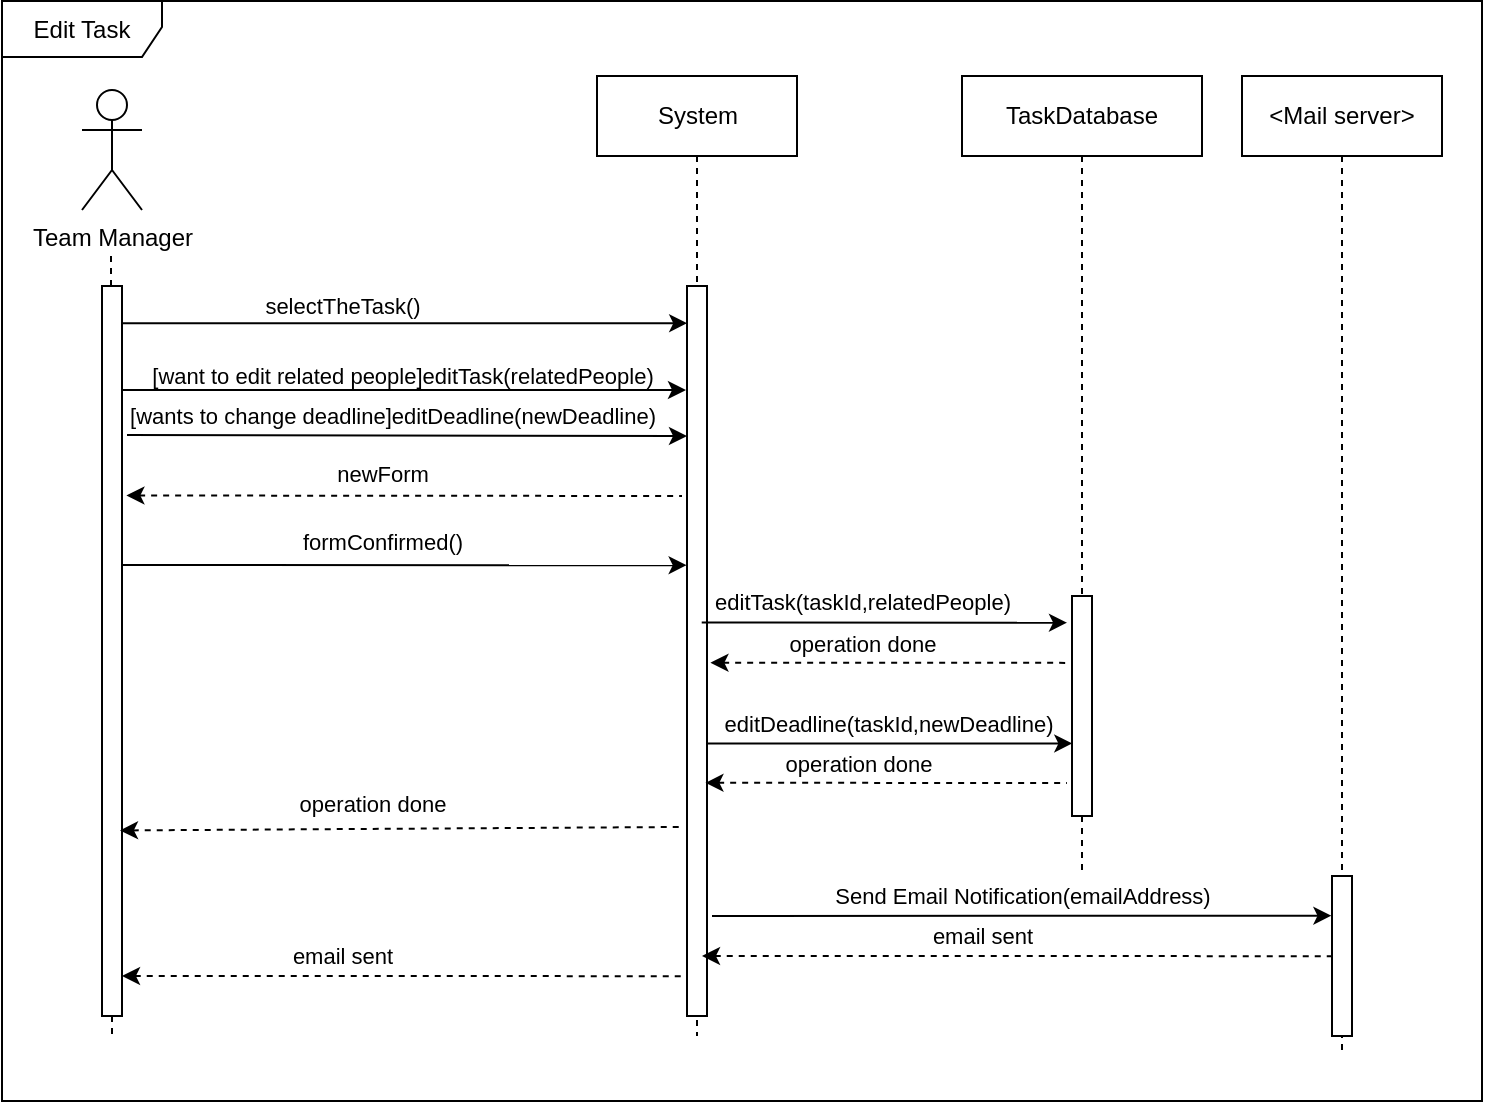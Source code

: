 <mxfile version="14.7.2" type="device"><diagram id="hOtEsPXKkS3rZfFhoWV-" name="Page-1"><mxGraphModel dx="868" dy="482" grid="1" gridSize="10" guides="1" tooltips="1" connect="1" arrows="1" fold="1" page="1" pageScale="1" pageWidth="10000" pageHeight="10000" math="0" shadow="0"><root><mxCell id="0"/><mxCell id="1" parent="0"/><mxCell id="SSkQyalxzoZR_PK448cH-1" value="Edit Task" style="shape=umlFrame;whiteSpace=wrap;html=1;width=80;height=28;" parent="1" vertex="1"><mxGeometry x="1200" y="32.5" width="740" height="550" as="geometry"/></mxCell><mxCell id="T5kXoanb5OJeZyJwyMOI-4" value="Team Manager" style="shape=umlActor;verticalLabelPosition=bottom;verticalAlign=top;html=1;" parent="1" vertex="1"><mxGeometry x="1240" y="77" width="30" height="60" as="geometry"/></mxCell><mxCell id="T5kXoanb5OJeZyJwyMOI-6" value="TaskDatabase" style="shape=umlLifeline;perimeter=lifelinePerimeter;whiteSpace=wrap;html=1;container=1;collapsible=0;recursiveResize=0;outlineConnect=0;" parent="1" vertex="1"><mxGeometry x="1680" y="70" width="120" height="400" as="geometry"/></mxCell><mxCell id="T5kXoanb5OJeZyJwyMOI-9" value="" style="endArrow=none;dashed=1;endFill=0;endSize=12;html=1;startArrow=none;" parent="1" source="T5kXoanb5OJeZyJwyMOI-12" edge="1"><mxGeometry width="160" relative="1" as="geometry"><mxPoint x="1254.5" y="160" as="sourcePoint"/><mxPoint x="1255" y="550" as="targetPoint"/></mxGeometry></mxCell><mxCell id="T5kXoanb5OJeZyJwyMOI-16" value="System" style="shape=umlLifeline;perimeter=lifelinePerimeter;whiteSpace=wrap;html=1;container=1;collapsible=0;recursiveResize=0;outlineConnect=0;" parent="1" vertex="1"><mxGeometry x="1497.5" y="70" width="100" height="480" as="geometry"/></mxCell><mxCell id="T5kXoanb5OJeZyJwyMOI-38" value="&amp;lt;Mail server&amp;gt;" style="shape=umlLifeline;perimeter=lifelinePerimeter;whiteSpace=wrap;html=1;container=1;collapsible=0;recursiveResize=0;outlineConnect=0;" parent="1" vertex="1"><mxGeometry x="1820" y="70" width="100" height="490" as="geometry"/></mxCell><mxCell id="6qZ4vqW3DaToYnZCA4BS-23" value="" style="rounded=0;whiteSpace=wrap;html=1;" parent="1" vertex="1"><mxGeometry x="1865" y="470" width="10" height="80" as="geometry"/></mxCell><mxCell id="T5kXoanb5OJeZyJwyMOI-12" value="" style="html=1;points=[];perimeter=orthogonalPerimeter;" parent="1" vertex="1"><mxGeometry x="1250" y="175" width="10" height="365" as="geometry"/></mxCell><mxCell id="SSkQyalxzoZR_PK448cH-2" value="" style="endArrow=none;dashed=1;endFill=0;endSize=12;html=1;" parent="1" target="T5kXoanb5OJeZyJwyMOI-12" edge="1"><mxGeometry width="160" relative="1" as="geometry"><mxPoint x="1254.5" y="160" as="sourcePoint"/><mxPoint x="1254.5" y="510" as="targetPoint"/></mxGeometry></mxCell><mxCell id="KZtcViGotl930r-VdgCY-1" value="" style="endArrow=classic;html=1;fontSize=11;entryX=0.011;entryY=0.051;entryDx=0;entryDy=0;entryPerimeter=0;" edge="1" parent="1" source="T5kXoanb5OJeZyJwyMOI-12" target="6qZ4vqW3DaToYnZCA4BS-6"><mxGeometry width="50" height="50" relative="1" as="geometry"><mxPoint x="1400" y="190" as="sourcePoint"/><mxPoint x="1450" y="140" as="targetPoint"/></mxGeometry></mxCell><mxCell id="KZtcViGotl930r-VdgCY-2" value="selectTheTask()" style="text;html=1;align=center;verticalAlign=middle;resizable=0;points=[];autosize=1;strokeColor=none;fontSize=11;" vertex="1" parent="1"><mxGeometry x="1325" y="175" width="90" height="20" as="geometry"/></mxCell><mxCell id="KZtcViGotl930r-VdgCY-10" value="" style="endArrow=classic;html=1;fontSize=11;" edge="1" parent="1"><mxGeometry width="50" height="50" relative="1" as="geometry"><mxPoint x="1260" y="227" as="sourcePoint"/><mxPoint x="1542" y="227" as="targetPoint"/></mxGeometry></mxCell><mxCell id="6qZ4vqW3DaToYnZCA4BS-6" value="" style="rounded=0;whiteSpace=wrap;html=1;" parent="1" vertex="1"><mxGeometry x="1542.5" y="175" width="10" height="365" as="geometry"/></mxCell><mxCell id="KZtcViGotl930r-VdgCY-12" value="[want to edit related people]editTask(relatedPeople)" style="text;html=1;align=center;verticalAlign=middle;resizable=0;points=[];autosize=1;strokeColor=none;fontSize=11;" vertex="1" parent="1"><mxGeometry x="1265" y="210" width="270" height="20" as="geometry"/></mxCell><mxCell id="KZtcViGotl930r-VdgCY-13" value="[wants to change deadline]editDeadline(newDeadline)" style="text;html=1;align=center;verticalAlign=middle;resizable=0;points=[];autosize=1;strokeColor=none;fontSize=11;" vertex="1" parent="1"><mxGeometry x="1255" y="230" width="280" height="20" as="geometry"/></mxCell><mxCell id="KZtcViGotl930r-VdgCY-14" value="" style="endArrow=classic;html=1;fontSize=11;" edge="1" parent="1"><mxGeometry width="50" height="50" relative="1" as="geometry"><mxPoint x="1262.5" y="249.5" as="sourcePoint"/><mxPoint x="1542.5" y="250" as="targetPoint"/></mxGeometry></mxCell><mxCell id="KZtcViGotl930r-VdgCY-16" value="" style="endArrow=classic;html=1;fontSize=11;entryX=0.014;entryY=0.315;entryDx=0;entryDy=0;exitX=1;exitY=0.25;exitDx=0;exitDy=0;entryPerimeter=0;" edge="1" parent="1"><mxGeometry width="50" height="50" relative="1" as="geometry"><mxPoint x="1549.86" y="343.27" as="sourcePoint"/><mxPoint x="1732.5" y="343.32" as="targetPoint"/></mxGeometry></mxCell><mxCell id="KZtcViGotl930r-VdgCY-17" value="editTask(taskId,relatedPeople)" style="text;html=1;align=center;verticalAlign=middle;resizable=0;points=[];autosize=1;strokeColor=none;fontSize=11;" vertex="1" parent="1"><mxGeometry x="1549.86" y="323.27" width="160" height="20" as="geometry"/></mxCell><mxCell id="KZtcViGotl930r-VdgCY-18" value="" style="endArrow=none;dashed=1;html=1;fontSize=11;entryX=-0.021;entryY=0.424;entryDx=0;entryDy=0;entryPerimeter=0;exitX=1.15;exitY=0.348;exitDx=0;exitDy=0;exitPerimeter=0;startArrow=classic;startFill=1;" edge="1" parent="1"><mxGeometry width="50" height="50" relative="1" as="geometry"><mxPoint x="1554.21" y="363.36" as="sourcePoint"/><mxPoint x="1735" y="363.44" as="targetPoint"/></mxGeometry></mxCell><mxCell id="KZtcViGotl930r-VdgCY-19" value="operation done" style="text;html=1;align=center;verticalAlign=middle;resizable=0;points=[];autosize=1;strokeColor=none;fontSize=11;" vertex="1" parent="1"><mxGeometry x="1585.21" y="343.96" width="90" height="20" as="geometry"/></mxCell><mxCell id="KZtcViGotl930r-VdgCY-20" value="" style="endArrow=classic;html=1;fontSize=11;entryX=0.016;entryY=0.666;entryDx=0;entryDy=0;exitX=1;exitY=0.25;exitDx=0;exitDy=0;entryPerimeter=0;" edge="1" parent="1"><mxGeometry width="50" height="50" relative="1" as="geometry"><mxPoint x="1552.5" y="403.72" as="sourcePoint"/><mxPoint x="1735.16" y="403.74" as="targetPoint"/></mxGeometry></mxCell><mxCell id="KZtcViGotl930r-VdgCY-21" value="editDeadline(taskId,newDeadline)" style="text;html=1;align=center;verticalAlign=middle;resizable=0;points=[];autosize=1;strokeColor=none;fontSize=11;" vertex="1" parent="1"><mxGeometry x="1552.5" y="383.92" width="180" height="20" as="geometry"/></mxCell><mxCell id="T5kXoanb5OJeZyJwyMOI-24" value="" style="rounded=0;whiteSpace=wrap;html=1;" parent="1" vertex="1"><mxGeometry x="1735" y="330" width="10" height="110" as="geometry"/></mxCell><mxCell id="KZtcViGotl930r-VdgCY-22" value="" style="endArrow=none;dashed=1;html=1;fontSize=11;entryX=-0.021;entryY=0.424;entryDx=0;entryDy=0;entryPerimeter=0;exitX=1.15;exitY=0.348;exitDx=0;exitDy=0;exitPerimeter=0;startArrow=classic;startFill=1;" edge="1" parent="1"><mxGeometry width="50" height="50" relative="1" as="geometry"><mxPoint x="1551.71" y="423.4" as="sourcePoint"/><mxPoint x="1732.5" y="423.48" as="targetPoint"/></mxGeometry></mxCell><mxCell id="KZtcViGotl930r-VdgCY-23" value="operation done" style="text;html=1;align=center;verticalAlign=middle;resizable=0;points=[];autosize=1;strokeColor=none;fontSize=11;" vertex="1" parent="1"><mxGeometry x="1582.71" y="404" width="90" height="20" as="geometry"/></mxCell><mxCell id="KZtcViGotl930r-VdgCY-24" value="" style="endArrow=classic;html=1;fontSize=11;exitX=0.986;exitY=0.506;exitDx=0;exitDy=0;exitPerimeter=0;entryX=-0.017;entryY=0.422;entryDx=0;entryDy=0;entryPerimeter=0;" edge="1" parent="1"><mxGeometry width="50" height="50" relative="1" as="geometry"><mxPoint x="1259.86" y="314.5" as="sourcePoint"/><mxPoint x="1542.33" y="314.6" as="targetPoint"/></mxGeometry></mxCell><mxCell id="KZtcViGotl930r-VdgCY-25" value="formConfirmed()" style="text;html=1;align=center;verticalAlign=middle;resizable=0;points=[];autosize=1;strokeColor=none;fontSize=11;" vertex="1" parent="1"><mxGeometry x="1340" y="293" width="100" height="20" as="geometry"/></mxCell><mxCell id="KZtcViGotl930r-VdgCY-26" value="" style="endArrow=none;dashed=1;html=1;fontSize=11;exitX=1.22;exitY=0.379;exitDx=0;exitDy=0;exitPerimeter=0;startArrow=classic;startFill=1;" edge="1" parent="1"><mxGeometry width="50" height="50" relative="1" as="geometry"><mxPoint x="1262.2" y="279.75" as="sourcePoint"/><mxPoint x="1540" y="280" as="targetPoint"/></mxGeometry></mxCell><mxCell id="KZtcViGotl930r-VdgCY-28" value="newForm" style="text;html=1;align=center;verticalAlign=middle;resizable=0;points=[];autosize=1;strokeColor=none;fontSize=11;" vertex="1" parent="1"><mxGeometry x="1360" y="258.5" width="60" height="20" as="geometry"/></mxCell><mxCell id="KZtcViGotl930r-VdgCY-29" value="" style="endArrow=none;dashed=1;html=1;fontSize=11;entryX=-0.021;entryY=0.424;entryDx=0;entryDy=0;entryPerimeter=0;exitX=0.9;exitY=0.886;exitDx=0;exitDy=0;exitPerimeter=0;startArrow=classic;startFill=1;" edge="1" parent="1"><mxGeometry width="50" height="50" relative="1" as="geometry"><mxPoint x="1259" y="447.23" as="sourcePoint"/><mxPoint x="1540.79" y="445.48" as="targetPoint"/></mxGeometry></mxCell><mxCell id="KZtcViGotl930r-VdgCY-30" value="operation done" style="text;html=1;align=center;verticalAlign=middle;resizable=0;points=[];autosize=1;strokeColor=none;fontSize=11;" vertex="1" parent="1"><mxGeometry x="1340" y="424" width="90" height="20" as="geometry"/></mxCell><mxCell id="KZtcViGotl930r-VdgCY-31" value="" style="endArrow=classic;html=1;fontSize=11;entryX=-0.029;entryY=0.123;entryDx=0;entryDy=0;entryPerimeter=0;" edge="1" parent="1"><mxGeometry width="50" height="50" relative="1" as="geometry"><mxPoint x="1555" y="490" as="sourcePoint"/><mxPoint x="1864.71" y="489.84" as="targetPoint"/></mxGeometry></mxCell><mxCell id="KZtcViGotl930r-VdgCY-32" value="Send Email Notification(emailAddress)" style="text;html=1;align=center;verticalAlign=middle;resizable=0;points=[];autosize=1;strokeColor=none;fontSize=11;" vertex="1" parent="1"><mxGeometry x="1610" y="470" width="200" height="20" as="geometry"/></mxCell><mxCell id="KZtcViGotl930r-VdgCY-34" value="" style="endArrow=none;dashed=1;html=1;fontSize=11;entryX=-0.021;entryY=0.424;entryDx=0;entryDy=0;entryPerimeter=0;startArrow=classic;startFill=1;" edge="1" parent="1"><mxGeometry width="50" height="50" relative="1" as="geometry"><mxPoint x="1550" y="510" as="sourcePoint"/><mxPoint x="1865" y="510.08" as="targetPoint"/></mxGeometry></mxCell><mxCell id="KZtcViGotl930r-VdgCY-35" value="email sent" style="text;html=1;align=center;verticalAlign=middle;resizable=0;points=[];autosize=1;strokeColor=none;fontSize=11;" vertex="1" parent="1"><mxGeometry x="1655" y="490" width="70" height="20" as="geometry"/></mxCell><mxCell id="KZtcViGotl930r-VdgCY-36" value="" style="endArrow=none;dashed=1;html=1;fontSize=11;entryX=-0.021;entryY=0.424;entryDx=0;entryDy=0;entryPerimeter=0;startArrow=classic;startFill=1;" edge="1" parent="1"><mxGeometry width="50" height="50" relative="1" as="geometry"><mxPoint x="1260" y="520" as="sourcePoint"/><mxPoint x="1542.5" y="520.08" as="targetPoint"/></mxGeometry></mxCell><mxCell id="KZtcViGotl930r-VdgCY-37" value="email sent" style="text;html=1;align=center;verticalAlign=middle;resizable=0;points=[];autosize=1;strokeColor=none;fontSize=11;" vertex="1" parent="1"><mxGeometry x="1335" y="500" width="70" height="20" as="geometry"/></mxCell></root></mxGraphModel></diagram></mxfile>